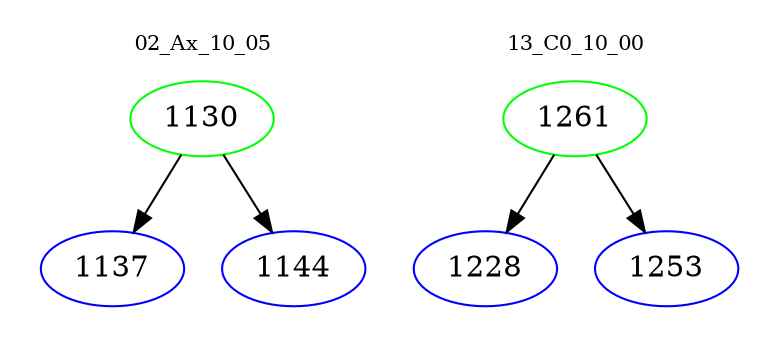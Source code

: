digraph{
subgraph cluster_0 {
color = white
label = "02_Ax_10_05";
fontsize=10;
T0_1130 [label="1130", color="green"]
T0_1130 -> T0_1137 [color="black"]
T0_1137 [label="1137", color="blue"]
T0_1130 -> T0_1144 [color="black"]
T0_1144 [label="1144", color="blue"]
}
subgraph cluster_1 {
color = white
label = "13_C0_10_00";
fontsize=10;
T1_1261 [label="1261", color="green"]
T1_1261 -> T1_1228 [color="black"]
T1_1228 [label="1228", color="blue"]
T1_1261 -> T1_1253 [color="black"]
T1_1253 [label="1253", color="blue"]
}
}
